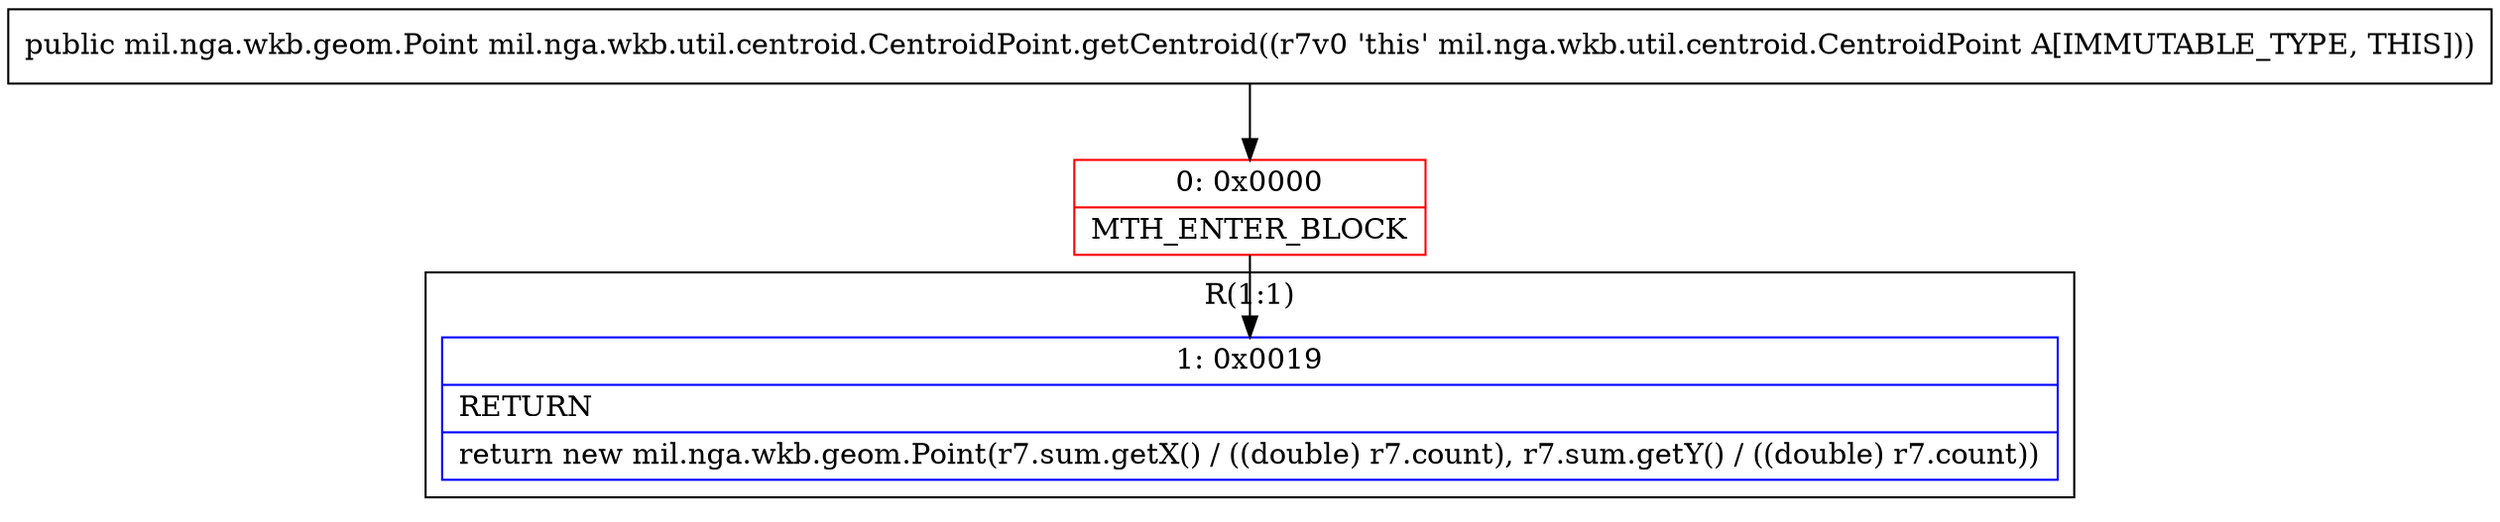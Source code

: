 digraph "CFG formil.nga.wkb.util.centroid.CentroidPoint.getCentroid()Lmil\/nga\/wkb\/geom\/Point;" {
subgraph cluster_Region_998628741 {
label = "R(1:1)";
node [shape=record,color=blue];
Node_1 [shape=record,label="{1\:\ 0x0019|RETURN\l|return new mil.nga.wkb.geom.Point(r7.sum.getX() \/ ((double) r7.count), r7.sum.getY() \/ ((double) r7.count))\l}"];
}
Node_0 [shape=record,color=red,label="{0\:\ 0x0000|MTH_ENTER_BLOCK\l}"];
MethodNode[shape=record,label="{public mil.nga.wkb.geom.Point mil.nga.wkb.util.centroid.CentroidPoint.getCentroid((r7v0 'this' mil.nga.wkb.util.centroid.CentroidPoint A[IMMUTABLE_TYPE, THIS])) }"];
MethodNode -> Node_0;
Node_0 -> Node_1;
}

